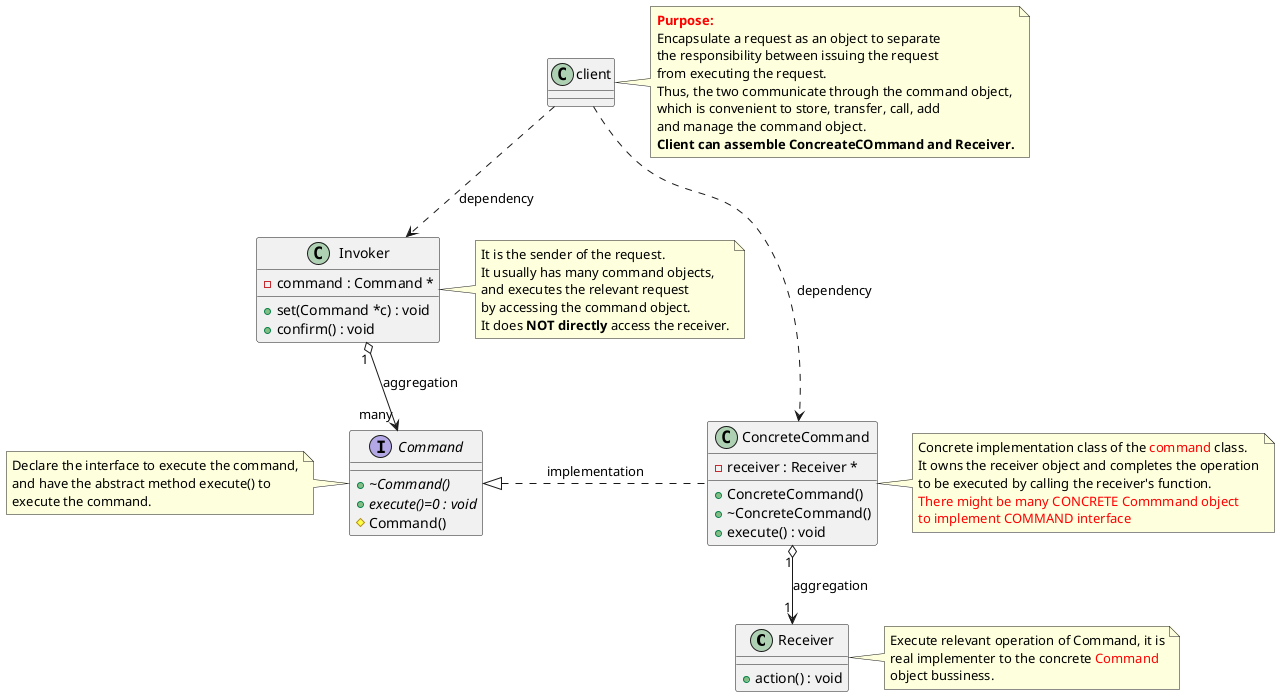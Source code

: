 @startuml CommandPattern

class Receiver {
    + action() : void
}

interface Command {
    + {abstract} ~Command()
    + {abstract} execute()=0 : void
    # Command()
}

class ConcreteCommand {
    + ConcreteCommand()
    + ~ConcreteCommand()
    + execute() : void
    - receiver : Receiver *
}

ConcreteCommand .up|> Command : implementation
ConcreteCommand "1" o--> "1" Receiver : aggregation

class Invoker {
    + set(Command *c) : void
    + confirm() : void
    - command : Command *
}

note left of Invoker
    It is the sender of the request.
    It usually has many command objects,
    and executes the relevant request
    by accessing the command object.
    It does <b>NOT directly</b> access the receiver.
end note

Invoker "1" o--> "many" Command : aggregation
client ..> ConcreteCommand : dependency
client ..> Invoker : dependency

note right of client
    <font color="red"><b>Purpose:</b></font>
    Encapsulate a request as an object to separate
    the responsibility between issuing the request
    from executing the request.
    Thus, the two communicate through the command object,
    which is convenient to store, transfer, call, add
    and manage the command object.
    <b>Client can assemble ConcreateCOmmand and Receiver.</b>
end note

note left of Command
    Declare the interface to execute the command,
    and have the abstract method execute() to
    execute the command.
end note

note right of ConcreteCommand
    Concrete implementation class of the <font color="Red">command</font> class.
    It owns the receiver object and completes the operation
    to be executed by calling the receiver's function.
    <font color="red">There might be many CONCRETE Commmand object</font>
    <font color="red">to implement COMMAND interface</font>
end note

note right of Receiver
    Execute relevant operation of Command, it is
    real implementer to the concrete <font color="Red">Command</font>
    object bussiness.
end note

@enduml